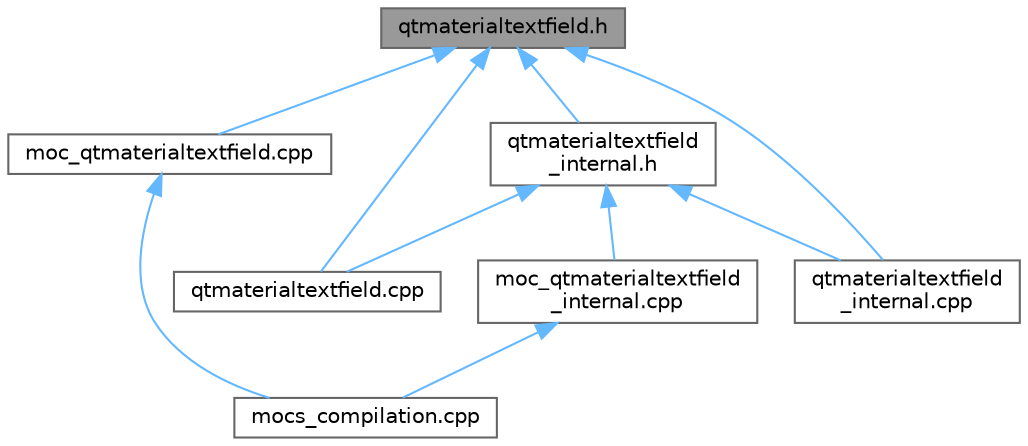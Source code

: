 digraph "qtmaterialtextfield.h"
{
 // LATEX_PDF_SIZE
  bgcolor="transparent";
  edge [fontname=Helvetica,fontsize=10,labelfontname=Helvetica,labelfontsize=10];
  node [fontname=Helvetica,fontsize=10,shape=box,height=0.2,width=0.4];
  Node1 [id="Node000001",label="qtmaterialtextfield.h",height=0.2,width=0.4,color="gray40", fillcolor="grey60", style="filled", fontcolor="black",tooltip="定义 QtMaterialTextField 类，提供 Material Design 文本输入框"];
  Node1 -> Node2 [id="edge1_Node000001_Node000002",dir="back",color="steelblue1",style="solid",tooltip=" "];
  Node2 [id="Node000002",label="moc_qtmaterialtextfield.cpp",height=0.2,width=0.4,color="grey40", fillcolor="white", style="filled",URL="$moc__qtmaterialtextfield_8cpp.html",tooltip=" "];
  Node2 -> Node3 [id="edge2_Node000002_Node000003",dir="back",color="steelblue1",style="solid",tooltip=" "];
  Node3 [id="Node000003",label="mocs_compilation.cpp",height=0.2,width=0.4,color="grey40", fillcolor="white", style="filled",URL="$ui_2_qt_material_widget_2_qt_material_widget__autogen_2mocs__compilation_8cpp.html",tooltip=" "];
  Node1 -> Node4 [id="edge3_Node000001_Node000004",dir="back",color="steelblue1",style="solid",tooltip=" "];
  Node4 [id="Node000004",label="qtmaterialtextfield.cpp",height=0.2,width=0.4,color="grey40", fillcolor="white", style="filled",URL="$qtmaterialtextfield_8cpp.html",tooltip="实现 QtMaterialTextField 类，提供 Material Design 文本输入框"];
  Node1 -> Node5 [id="edge4_Node000001_Node000005",dir="back",color="steelblue1",style="solid",tooltip=" "];
  Node5 [id="Node000005",label="qtmaterialtextfield\l_internal.cpp",height=0.2,width=0.4,color="grey40", fillcolor="white", style="filled",URL="$qtmaterialtextfield__internal_8cpp.html",tooltip="实现 QtMaterialTextFieldStateMachine 和 QtMaterialTextFieldLabel 类，提供文本输入框内部功能"];
  Node1 -> Node6 [id="edge5_Node000001_Node000006",dir="back",color="steelblue1",style="solid",tooltip=" "];
  Node6 [id="Node000006",label="qtmaterialtextfield\l_internal.h",height=0.2,width=0.4,color="grey40", fillcolor="white", style="filled",URL="$qtmaterialtextfield__internal_8h.html",tooltip="定义 QtMaterialTextFieldStateMachine 和 QtMaterialTextFieldLabel 类，提供文本输入框内部实现"];
  Node6 -> Node7 [id="edge6_Node000006_Node000007",dir="back",color="steelblue1",style="solid",tooltip=" "];
  Node7 [id="Node000007",label="moc_qtmaterialtextfield\l_internal.cpp",height=0.2,width=0.4,color="grey40", fillcolor="white", style="filled",URL="$moc__qtmaterialtextfield__internal_8cpp.html",tooltip=" "];
  Node7 -> Node3 [id="edge7_Node000007_Node000003",dir="back",color="steelblue1",style="solid",tooltip=" "];
  Node6 -> Node4 [id="edge8_Node000006_Node000004",dir="back",color="steelblue1",style="solid",tooltip=" "];
  Node6 -> Node5 [id="edge9_Node000006_Node000005",dir="back",color="steelblue1",style="solid",tooltip=" "];
}
